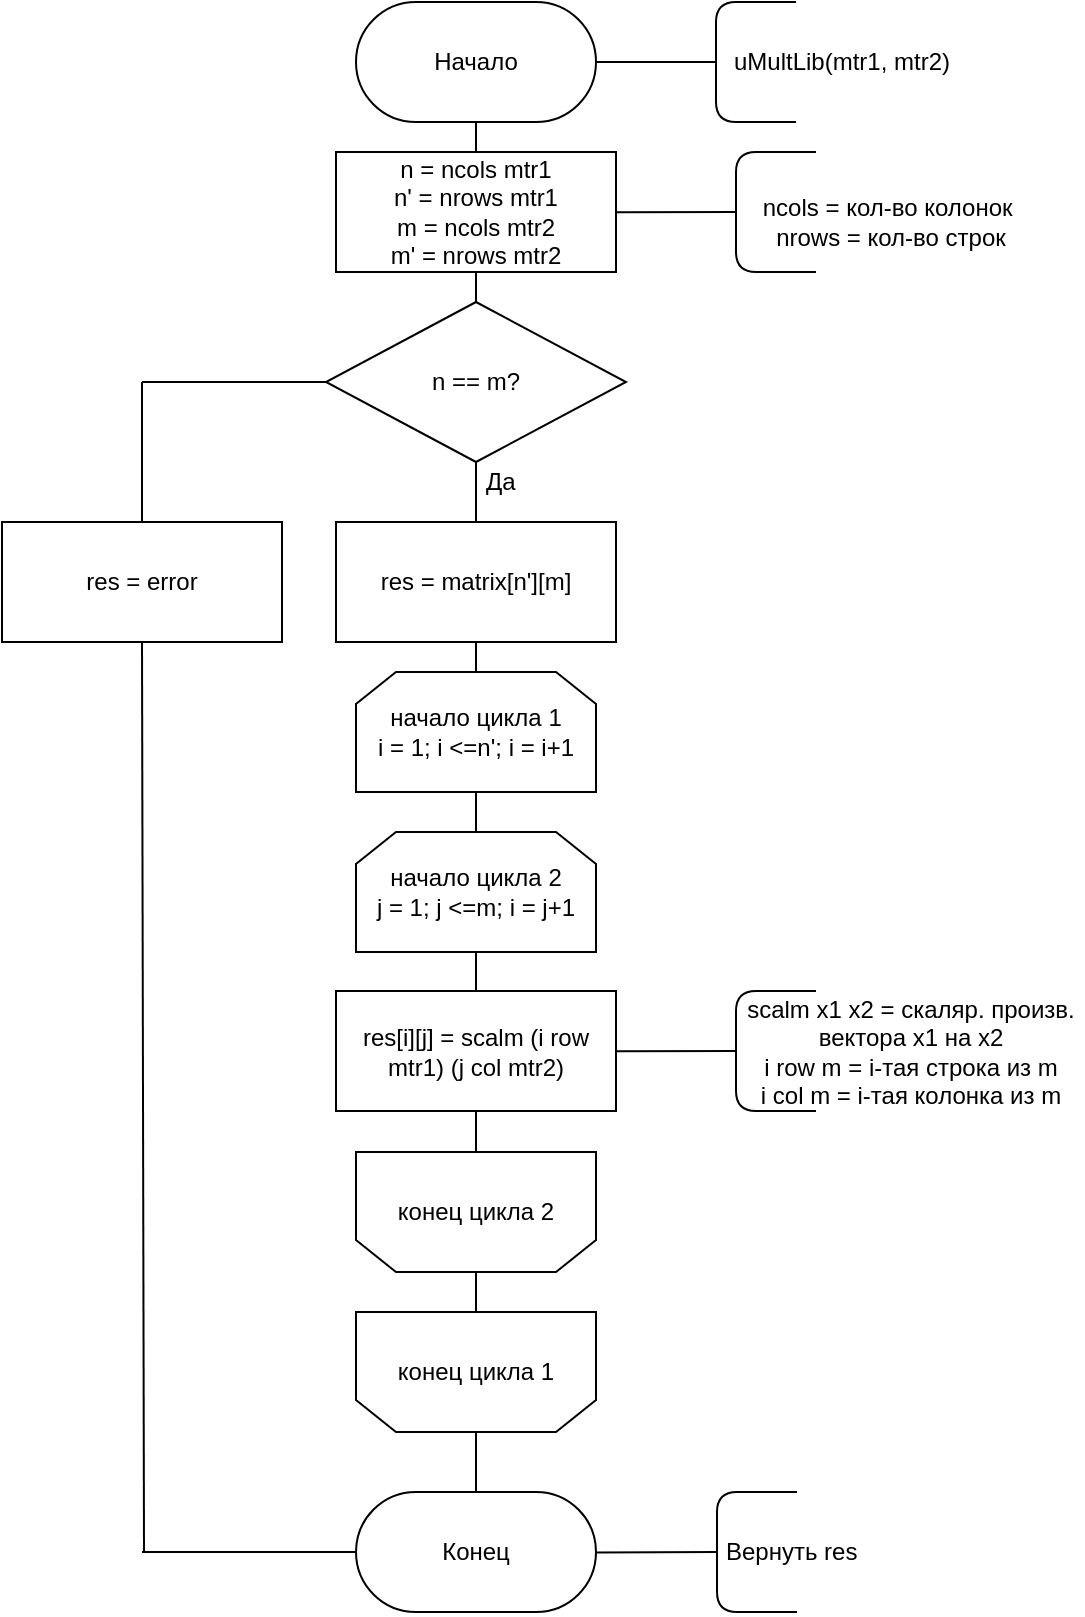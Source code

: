 <mxfile version="10.7.5" type="device"><diagram id="PKrw68s-FcHz-RrZCr9i" name="Page-1"><mxGraphModel dx="672" dy="815" grid="1" gridSize="10" guides="1" tooltips="1" connect="1" arrows="1" fold="1" page="1" pageScale="1" pageWidth="827" pageHeight="1169" math="0" shadow="0"><root><mxCell id="0"/><mxCell id="1" parent="0"/><mxCell id="Gvd8Ezxa3fLg7O33Pl0G-1" value="Начало" style="rounded=1;whiteSpace=wrap;html=1;arcSize=50;" parent="1" vertex="1"><mxGeometry x="319" y="75" width="120" height="60" as="geometry"/></mxCell><mxCell id="Gvd8Ezxa3fLg7O33Pl0G-2" value="" style="endArrow=none;html=1;" parent="1" edge="1"><mxGeometry width="50" height="50" relative="1" as="geometry"><mxPoint x="539" y="135" as="sourcePoint"/><mxPoint x="539" y="75" as="targetPoint"/><Array as="points"><mxPoint x="499" y="135"/><mxPoint x="499" y="75"/></Array></mxGeometry></mxCell><mxCell id="Gvd8Ezxa3fLg7O33Pl0G-4" value="" style="endArrow=none;html=1;exitX=1;exitY=0.5;exitDx=0;exitDy=0;" parent="1" source="Gvd8Ezxa3fLg7O33Pl0G-1" edge="1"><mxGeometry width="50" height="50" relative="1" as="geometry"><mxPoint x="429" y="215" as="sourcePoint"/><mxPoint x="499" y="105" as="targetPoint"/></mxGeometry></mxCell><mxCell id="Gvd8Ezxa3fLg7O33Pl0G-6" value="uMultLib(mtr1, mtr2)&lt;br&gt;" style="text;html=1;strokeColor=none;fillColor=none;align=center;verticalAlign=middle;whiteSpace=wrap;rounded=0;" parent="1" vertex="1"><mxGeometry x="501.5" y="85" width="120" height="40" as="geometry"/></mxCell><mxCell id="Gvd8Ezxa3fLg7O33Pl0G-7" value="n = ncols mtr1&lt;br&gt;n' = nrows mtr1&lt;br&gt;m = ncols mtr2&lt;br&gt;m' = nrows mtr2&lt;br&gt;" style="rounded=0;whiteSpace=wrap;html=1;" parent="1" vertex="1"><mxGeometry x="309" y="150" width="140" height="60" as="geometry"/></mxCell><mxCell id="Gvd8Ezxa3fLg7O33Pl0G-9" value="" style="endArrow=none;html=1;" parent="1" edge="1"><mxGeometry width="50" height="50" relative="1" as="geometry"><mxPoint x="549" y="210" as="sourcePoint"/><mxPoint x="549" y="150" as="targetPoint"/><Array as="points"><mxPoint x="509" y="210"/><mxPoint x="509" y="150"/></Array></mxGeometry></mxCell><mxCell id="Gvd8Ezxa3fLg7O33Pl0G-10" value="" style="endArrow=none;html=1;exitX=1;exitY=0.5;exitDx=0;exitDy=0;" parent="1" edge="1"><mxGeometry width="50" height="50" relative="1" as="geometry"><mxPoint x="449" y="180.167" as="sourcePoint"/><mxPoint x="509" y="180" as="targetPoint"/></mxGeometry></mxCell><mxCell id="Gvd8Ezxa3fLg7O33Pl0G-11" value="ncols = кол-во колонок&amp;nbsp;&lt;br&gt;nrows = кол-во строк" style="text;html=1;strokeColor=none;fillColor=none;align=center;verticalAlign=middle;whiteSpace=wrap;rounded=0;" parent="1" vertex="1"><mxGeometry x="519.5" y="155" width="133" height="60" as="geometry"/></mxCell><mxCell id="Gvd8Ezxa3fLg7O33Pl0G-13" value="" style="endArrow=none;html=1;entryX=0.5;entryY=1;entryDx=0;entryDy=0;exitX=0.5;exitY=0;exitDx=0;exitDy=0;" parent="1" source="Gvd8Ezxa3fLg7O33Pl0G-7" target="Gvd8Ezxa3fLg7O33Pl0G-1" edge="1"><mxGeometry width="50" height="50" relative="1" as="geometry"><mxPoint x="449" y="195" as="sourcePoint"/><mxPoint x="499" y="145" as="targetPoint"/></mxGeometry></mxCell><mxCell id="Gvd8Ezxa3fLg7O33Pl0G-14" value="n == m?" style="rhombus;whiteSpace=wrap;html=1;" parent="1" vertex="1"><mxGeometry x="304" y="225" width="150" height="80" as="geometry"/></mxCell><mxCell id="Gvd8Ezxa3fLg7O33Pl0G-15" value="" style="endArrow=none;html=1;exitX=0.5;exitY=0;exitDx=0;exitDy=0;entryX=0.5;entryY=1;entryDx=0;entryDy=0;" parent="1" source="Gvd8Ezxa3fLg7O33Pl0G-14" target="Gvd8Ezxa3fLg7O33Pl0G-7" edge="1"><mxGeometry width="50" height="50" relative="1" as="geometry"><mxPoint x="459" y="205" as="sourcePoint"/><mxPoint x="509" y="155" as="targetPoint"/></mxGeometry></mxCell><mxCell id="Gvd8Ezxa3fLg7O33Pl0G-19" value="Да" style="text;html=1;resizable=0;points=[];autosize=1;align=left;verticalAlign=top;spacingTop=-4;" parent="1" vertex="1"><mxGeometry x="382" y="305" width="30" height="20" as="geometry"/></mxCell><mxCell id="Gvd8Ezxa3fLg7O33Pl0G-21" value="начало цикла 1&lt;br&gt;i = 1; i &amp;lt;=n'; i = i+1&lt;br&gt;" style="shape=loopLimit;whiteSpace=wrap;html=1;" parent="1" vertex="1"><mxGeometry x="319" y="410" width="120" height="60" as="geometry"/></mxCell><mxCell id="Gvd8Ezxa3fLg7O33Pl0G-23" value="начало цикла 2&lt;br&gt;j = 1; j &amp;lt;=m; i = j+1&lt;br&gt;" style="shape=loopLimit;whiteSpace=wrap;html=1;" parent="1" vertex="1"><mxGeometry x="319" y="490" width="120" height="60" as="geometry"/></mxCell><mxCell id="Gvd8Ezxa3fLg7O33Pl0G-24" value="" style="endArrow=none;html=1;entryX=0.5;entryY=0;entryDx=0;entryDy=0;exitX=0.5;exitY=1;exitDx=0;exitDy=0;" parent="1" source="Gvd8Ezxa3fLg7O33Pl0G-21" target="Gvd8Ezxa3fLg7O33Pl0G-23" edge="1"><mxGeometry width="50" height="50" relative="1" as="geometry"><mxPoint x="169" y="505" as="sourcePoint"/><mxPoint x="219" y="455" as="targetPoint"/></mxGeometry></mxCell><mxCell id="Gvd8Ezxa3fLg7O33Pl0G-26" value="res[i][j] = scalm (i row mtr1) (j col mtr2)" style="rounded=0;whiteSpace=wrap;html=1;" parent="1" vertex="1"><mxGeometry x="309" y="569.5" width="140" height="60" as="geometry"/></mxCell><mxCell id="Gvd8Ezxa3fLg7O33Pl0G-27" value="" style="endArrow=none;html=1;" parent="1" edge="1"><mxGeometry width="50" height="50" relative="1" as="geometry"><mxPoint x="549" y="629.5" as="sourcePoint"/><mxPoint x="549" y="569.5" as="targetPoint"/><Array as="points"><mxPoint x="509" y="629.5"/><mxPoint x="509" y="569.5"/></Array></mxGeometry></mxCell><mxCell id="Gvd8Ezxa3fLg7O33Pl0G-28" value="" style="endArrow=none;html=1;exitX=1;exitY=0.5;exitDx=0;exitDy=0;" parent="1" edge="1"><mxGeometry width="50" height="50" relative="1" as="geometry"><mxPoint x="449" y="599.667" as="sourcePoint"/><mxPoint x="509" y="599.5" as="targetPoint"/></mxGeometry></mxCell><mxCell id="Gvd8Ezxa3fLg7O33Pl0G-30" value="scalm x1 x2 = скаляр. произв. вектора x1 на x2&lt;br&gt;i row m = i-тая строка из m&lt;br&gt;i col m = i-тая колонка из m&lt;br&gt;" style="text;html=1;strokeColor=none;fillColor=none;align=center;verticalAlign=middle;whiteSpace=wrap;rounded=0;" parent="1" vertex="1"><mxGeometry x="509.5" y="569.5" width="173" height="60" as="geometry"/></mxCell><mxCell id="Gvd8Ezxa3fLg7O33Pl0G-31" value="" style="endArrow=none;html=1;entryX=0.5;entryY=0;entryDx=0;entryDy=0;exitX=0.5;exitY=1;exitDx=0;exitDy=0;" parent="1" source="Gvd8Ezxa3fLg7O33Pl0G-23" target="Gvd8Ezxa3fLg7O33Pl0G-26" edge="1"><mxGeometry width="50" height="50" relative="1" as="geometry"><mxPoint x="179" y="595" as="sourcePoint"/><mxPoint x="229" y="545" as="targetPoint"/></mxGeometry></mxCell><mxCell id="Gvd8Ezxa3fLg7O33Pl0G-32" value="конец цикла 2&lt;br&gt;" style="shape=loopLimit;whiteSpace=wrap;html=1;direction=west;" parent="1" vertex="1"><mxGeometry x="319" y="650" width="120" height="60" as="geometry"/></mxCell><mxCell id="Gvd8Ezxa3fLg7O33Pl0G-33" value="конец цикла 1&lt;br&gt;" style="shape=loopLimit;whiteSpace=wrap;html=1;direction=west;" parent="1" vertex="1"><mxGeometry x="319" y="730" width="120" height="60" as="geometry"/></mxCell><mxCell id="Gvd8Ezxa3fLg7O33Pl0G-34" value="" style="endArrow=none;html=1;entryX=0.5;entryY=1;entryDx=0;entryDy=0;exitX=0.5;exitY=1;exitDx=0;exitDy=0;" parent="1" source="Gvd8Ezxa3fLg7O33Pl0G-26" target="Gvd8Ezxa3fLg7O33Pl0G-32" edge="1"><mxGeometry width="50" height="50" relative="1" as="geometry"><mxPoint x="491" y="759.5" as="sourcePoint"/><mxPoint x="379.143" y="704.786" as="targetPoint"/></mxGeometry></mxCell><mxCell id="Gvd8Ezxa3fLg7O33Pl0G-35" value="" style="endArrow=none;html=1;entryX=0.5;entryY=1;entryDx=0;entryDy=0;exitX=0.5;exitY=0;exitDx=0;exitDy=0;" parent="1" source="Gvd8Ezxa3fLg7O33Pl0G-32" target="Gvd8Ezxa3fLg7O33Pl0G-33" edge="1"><mxGeometry width="50" height="50" relative="1" as="geometry"><mxPoint x="389.095" y="715.095" as="sourcePoint"/><mxPoint x="389.095" y="735.095" as="targetPoint"/></mxGeometry></mxCell><mxCell id="Gvd8Ezxa3fLg7O33Pl0G-36" value="" style="endArrow=none;html=1;entryX=0.5;entryY=0;entryDx=0;entryDy=0;exitX=0.5;exitY=0;exitDx=0;exitDy=0;" parent="1" source="Gvd8Ezxa3fLg7O33Pl0G-37" target="Gvd8Ezxa3fLg7O33Pl0G-33" edge="1"><mxGeometry width="50" height="50" relative="1" as="geometry"><mxPoint x="378.5" y="945" as="sourcePoint"/><mxPoint x="381.5" y="955" as="targetPoint"/></mxGeometry></mxCell><mxCell id="Gvd8Ezxa3fLg7O33Pl0G-37" value="Конец" style="rounded=1;whiteSpace=wrap;html=1;arcSize=50;" parent="1" vertex="1"><mxGeometry x="319" y="820" width="120" height="60" as="geometry"/></mxCell><mxCell id="Gvd8Ezxa3fLg7O33Pl0G-40" value="" style="endArrow=none;html=1;" parent="1" edge="1"><mxGeometry width="50" height="50" relative="1" as="geometry"><mxPoint x="539.5" y="880" as="sourcePoint"/><mxPoint x="539.5" y="820" as="targetPoint"/><Array as="points"><mxPoint x="499.5" y="880"/><mxPoint x="499.5" y="820"/></Array></mxGeometry></mxCell><mxCell id="Gvd8Ezxa3fLg7O33Pl0G-41" value="" style="endArrow=none;html=1;exitX=1;exitY=0.5;exitDx=0;exitDy=0;" parent="1" edge="1"><mxGeometry width="50" height="50" relative="1" as="geometry"><mxPoint x="439.143" y="850.286" as="sourcePoint"/><mxPoint x="499.5" y="850" as="targetPoint"/></mxGeometry></mxCell><mxCell id="Gvd8Ezxa3fLg7O33Pl0G-42" value="Вернуть res" style="text;html=1;resizable=0;points=[];autosize=1;align=left;verticalAlign=top;spacingTop=-4;" parent="1" vertex="1"><mxGeometry x="501.5" y="840" width="80" height="20" as="geometry"/></mxCell><mxCell id="Gvd8Ezxa3fLg7O33Pl0G-43" value="res = error" style="rounded=0;whiteSpace=wrap;html=1;" parent="1" vertex="1"><mxGeometry x="142" y="335" width="140" height="60" as="geometry"/></mxCell><mxCell id="Gvd8Ezxa3fLg7O33Pl0G-44" value="" style="endArrow=none;html=1;entryX=0;entryY=0.5;entryDx=0;entryDy=0;" parent="1" target="Gvd8Ezxa3fLg7O33Pl0G-14" edge="1"><mxGeometry width="50" height="50" relative="1" as="geometry"><mxPoint x="212" y="265" as="sourcePoint"/><mxPoint x="232" y="240" as="targetPoint"/></mxGeometry></mxCell><mxCell id="Gvd8Ezxa3fLg7O33Pl0G-45" value="" style="endArrow=none;html=1;exitX=0.5;exitY=0;exitDx=0;exitDy=0;" parent="1" source="Gvd8Ezxa3fLg7O33Pl0G-43" edge="1"><mxGeometry width="50" height="50" relative="1" as="geometry"><mxPoint x="112" y="325" as="sourcePoint"/><mxPoint x="212" y="265" as="targetPoint"/></mxGeometry></mxCell><mxCell id="Gvd8Ezxa3fLg7O33Pl0G-46" value="" style="endArrow=none;html=1;entryX=0.5;entryY=1;entryDx=0;entryDy=0;" parent="1" target="Gvd8Ezxa3fLg7O33Pl0G-43" edge="1"><mxGeometry width="50" height="50" relative="1" as="geometry"><mxPoint x="213" y="850" as="sourcePoint"/><mxPoint x="192" y="460" as="targetPoint"/></mxGeometry></mxCell><mxCell id="Gvd8Ezxa3fLg7O33Pl0G-47" value="" style="endArrow=none;html=1;entryX=0;entryY=0.5;entryDx=0;entryDy=0;" parent="1" target="Gvd8Ezxa3fLg7O33Pl0G-37" edge="1"><mxGeometry width="50" height="50" relative="1" as="geometry"><mxPoint x="212" y="850" as="sourcePoint"/><mxPoint x="322" y="835" as="targetPoint"/></mxGeometry></mxCell><mxCell id="0_4maYhnPL10zYVSgDUe-1" value="res = matrix[n'][m]" style="rounded=0;whiteSpace=wrap;html=1;" vertex="1" parent="1"><mxGeometry x="309" y="335" width="140" height="60" as="geometry"/></mxCell><mxCell id="0_4maYhnPL10zYVSgDUe-2" value="" style="endArrow=none;html=1;entryX=0.5;entryY=1;entryDx=0;entryDy=0;exitX=0.5;exitY=0;exitDx=0;exitDy=0;" edge="1" parent="1" source="0_4maYhnPL10zYVSgDUe-1" target="Gvd8Ezxa3fLg7O33Pl0G-14"><mxGeometry width="50" height="50" relative="1" as="geometry"><mxPoint x="190" y="270" as="sourcePoint"/><mxPoint x="240" y="220" as="targetPoint"/></mxGeometry></mxCell><mxCell id="0_4maYhnPL10zYVSgDUe-3" value="" style="endArrow=none;html=1;entryX=0.5;entryY=1;entryDx=0;entryDy=0;exitX=0.5;exitY=0;exitDx=0;exitDy=0;" edge="1" parent="1" source="Gvd8Ezxa3fLg7O33Pl0G-21" target="0_4maYhnPL10zYVSgDUe-1"><mxGeometry width="50" height="50" relative="1" as="geometry"><mxPoint x="500" y="390" as="sourcePoint"/><mxPoint x="550" y="340" as="targetPoint"/></mxGeometry></mxCell></root></mxGraphModel></diagram></mxfile>